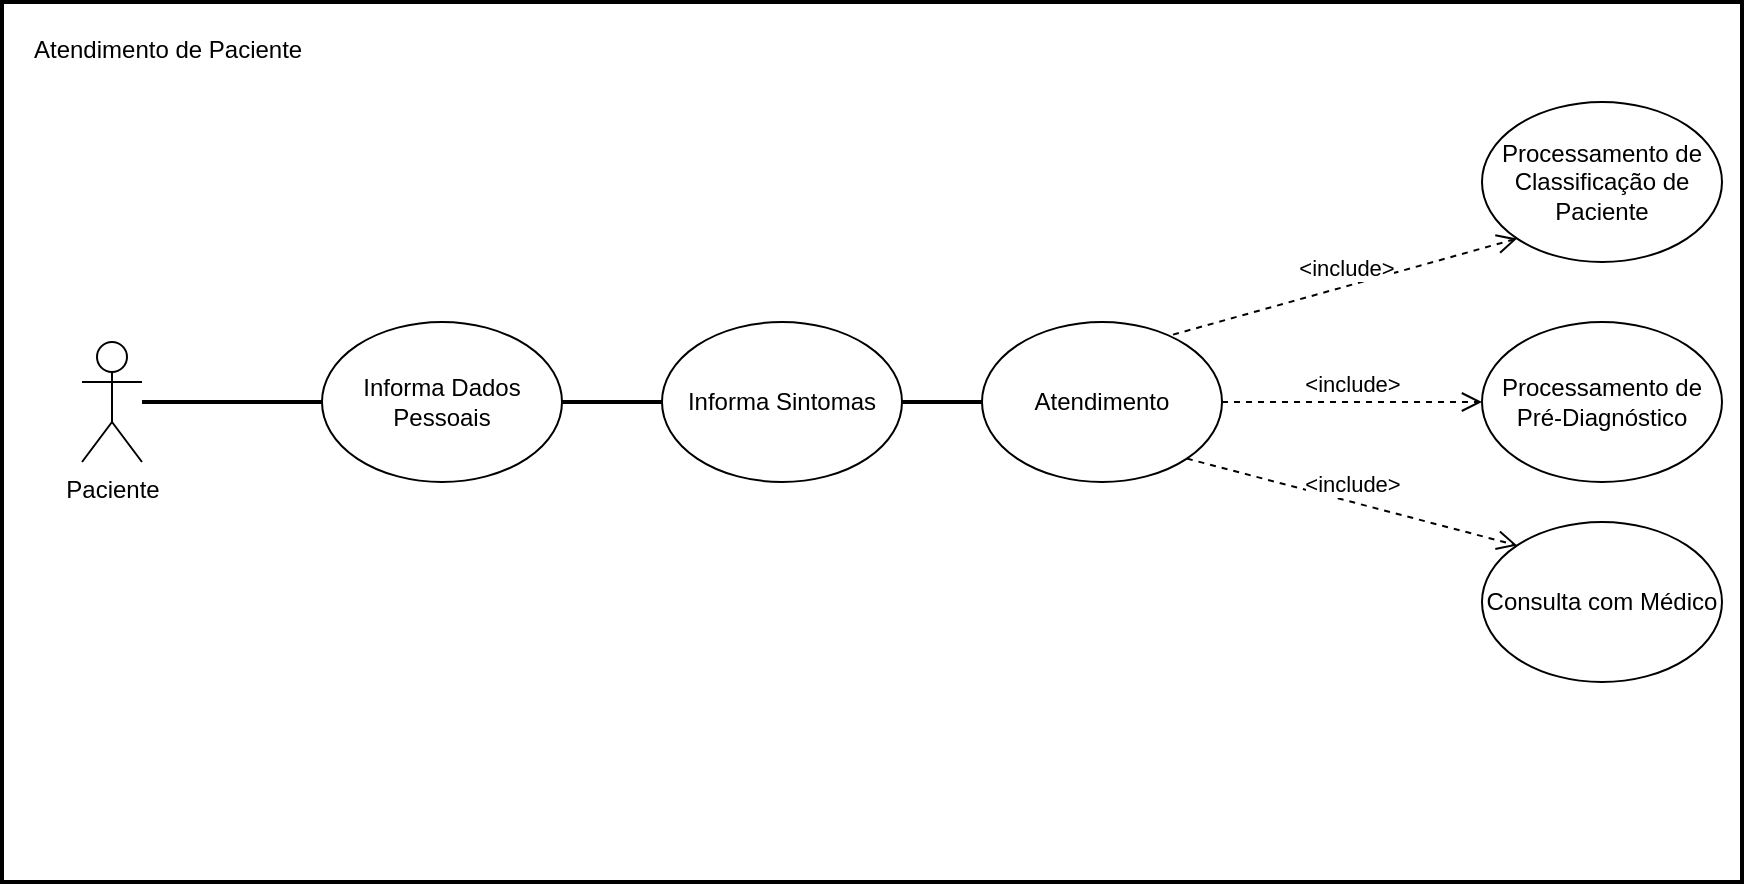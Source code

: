 <mxfile version="14.9.5" type="google"><diagram id="j2hNwlyhXu3eQJZbFCyn" name="Page-1"><mxGraphModel dx="1108" dy="-776" grid="1" gridSize="10" guides="1" tooltips="1" connect="1" arrows="1" fold="1" page="1" pageScale="1" pageWidth="827" pageHeight="1169" math="0" shadow="0"><root><mxCell id="0"/><mxCell id="1" parent="0"/><mxCell id="kOSt4LdcGgdsm8-HCOWN-1" value="" style="rounded=0;whiteSpace=wrap;html=1;strokeWidth=2;" vertex="1" parent="1"><mxGeometry x="50" y="1470" width="870" height="440" as="geometry"/></mxCell><mxCell id="kOSt4LdcGgdsm8-HCOWN-2" value="Paciente" style="shape=umlActor;verticalLabelPosition=bottom;verticalAlign=top;html=1;outlineConnect=0;" vertex="1" parent="1"><mxGeometry x="90" y="1640" width="30" height="60" as="geometry"/></mxCell><mxCell id="kOSt4LdcGgdsm8-HCOWN-3" value="Informa Dados Pessoais" style="ellipse;whiteSpace=wrap;html=1;" vertex="1" parent="1"><mxGeometry x="210" y="1630" width="120" height="80" as="geometry"/></mxCell><mxCell id="kOSt4LdcGgdsm8-HCOWN-4" value="Informa Sintomas" style="ellipse;whiteSpace=wrap;html=1;" vertex="1" parent="1"><mxGeometry x="380" y="1630" width="120" height="80" as="geometry"/></mxCell><mxCell id="kOSt4LdcGgdsm8-HCOWN-5" value="" style="line;strokeWidth=2;html=1;" vertex="1" parent="1"><mxGeometry x="120" y="1665" width="90" height="10" as="geometry"/></mxCell><mxCell id="kOSt4LdcGgdsm8-HCOWN-6" value="" style="line;strokeWidth=2;html=1;" vertex="1" parent="1"><mxGeometry x="330" y="1665" width="50" height="10" as="geometry"/></mxCell><mxCell id="kOSt4LdcGgdsm8-HCOWN-7" value="Processamento de Classificação de Paciente" style="ellipse;whiteSpace=wrap;html=1;" vertex="1" parent="1"><mxGeometry x="790" y="1520" width="120" height="80" as="geometry"/></mxCell><mxCell id="kOSt4LdcGgdsm8-HCOWN-8" value="&amp;lt;include&amp;gt;" style="html=1;verticalAlign=bottom;endArrow=open;dashed=1;endSize=8;entryX=0;entryY=1;entryDx=0;entryDy=0;exitX=0.796;exitY=0.079;exitDx=0;exitDy=0;exitPerimeter=0;" edge="1" parent="1" source="kOSt4LdcGgdsm8-HCOWN-14" target="kOSt4LdcGgdsm8-HCOWN-7"><mxGeometry relative="1" as="geometry"><mxPoint x="650" y="1630" as="sourcePoint"/><mxPoint x="500" y="1620" as="targetPoint"/></mxGeometry></mxCell><mxCell id="kOSt4LdcGgdsm8-HCOWN-9" value="Processamento de Pré-Diagnóstico" style="ellipse;whiteSpace=wrap;html=1;" vertex="1" parent="1"><mxGeometry x="790" y="1630" width="120" height="80" as="geometry"/></mxCell><mxCell id="kOSt4LdcGgdsm8-HCOWN-10" value="&amp;lt;include&amp;gt;" style="html=1;verticalAlign=bottom;endArrow=open;dashed=1;endSize=8;entryX=0;entryY=0.5;entryDx=0;entryDy=0;exitX=1;exitY=0.5;exitDx=0;exitDy=0;" edge="1" parent="1" source="kOSt4LdcGgdsm8-HCOWN-14" target="kOSt4LdcGgdsm8-HCOWN-9"><mxGeometry relative="1" as="geometry"><mxPoint x="660" y="1670" as="sourcePoint"/><mxPoint x="577.574" y="1608.284" as="targetPoint"/></mxGeometry></mxCell><mxCell id="kOSt4LdcGgdsm8-HCOWN-11" value="Consulta com Médico" style="ellipse;whiteSpace=wrap;html=1;" vertex="1" parent="1"><mxGeometry x="790" y="1730" width="120" height="80" as="geometry"/></mxCell><mxCell id="kOSt4LdcGgdsm8-HCOWN-12" value="&amp;lt;include&amp;gt;" style="html=1;verticalAlign=bottom;endArrow=open;dashed=1;endSize=8;entryX=0;entryY=0;entryDx=0;entryDy=0;exitX=1;exitY=1;exitDx=0;exitDy=0;" edge="1" parent="1" source="kOSt4LdcGgdsm8-HCOWN-14" target="kOSt4LdcGgdsm8-HCOWN-11"><mxGeometry relative="1" as="geometry"><mxPoint x="640" y="1720" as="sourcePoint"/><mxPoint x="580" y="1720" as="targetPoint"/></mxGeometry></mxCell><mxCell id="kOSt4LdcGgdsm8-HCOWN-13" value="Atendimento de Paciente" style="text;strokeColor=none;fillColor=none;spacingLeft=4;spacingRight=4;overflow=hidden;rotatable=0;points=[[0,0.5],[1,0.5]];portConstraint=eastwest;fontSize=12;" vertex="1" parent="1"><mxGeometry x="60" y="1480" width="150" height="30" as="geometry"/></mxCell><mxCell id="kOSt4LdcGgdsm8-HCOWN-14" value="Atendimento" style="ellipse;whiteSpace=wrap;html=1;" vertex="1" parent="1"><mxGeometry x="540" y="1630" width="120" height="80" as="geometry"/></mxCell><mxCell id="kOSt4LdcGgdsm8-HCOWN-15" value="" style="line;strokeWidth=2;html=1;" vertex="1" parent="1"><mxGeometry x="500" y="1665" width="40" height="10" as="geometry"/></mxCell></root></mxGraphModel></diagram></mxfile>